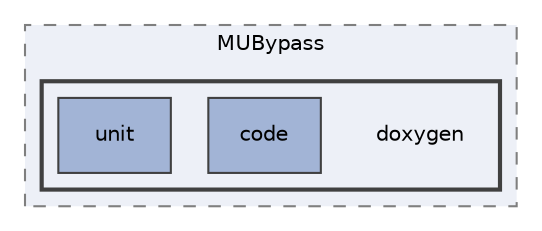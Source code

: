 digraph "/home/student/Документы/busigin/MUBypass/doxygen"
{
 // LATEX_PDF_SIZE
  edge [fontname="Helvetica",fontsize="10",labelfontname="Helvetica",labelfontsize="10"];
  node [fontname="Helvetica",fontsize="10",shape=record];
  compound=true
  subgraph clusterdir_c057549a5cc9bb0bc03389808a6a9091 {
    graph [ bgcolor="#edf0f7", pencolor="grey50", style="filled,dashed,", label="MUBypass", fontname="Helvetica", fontsize="10", URL="dir_c057549a5cc9bb0bc03389808a6a9091.html"]
  subgraph clusterdir_7e302c0f00752d8f2c20ded284fcfb05 {
    graph [ bgcolor="#edf0f7", pencolor="grey25", style="filled,bold,", label="", fontname="Helvetica", fontsize="10", URL="dir_7e302c0f00752d8f2c20ded284fcfb05.html"]
    dir_7e302c0f00752d8f2c20ded284fcfb05 [shape=plaintext, label="doxygen"];
  dir_c7bcc4426407ccb96a5a7fb8c7f046b0 [shape=box, label="code", style="filled,", fillcolor="#a2b4d6", color="grey25", URL="dir_c7bcc4426407ccb96a5a7fb8c7f046b0.html"];
  dir_046b05748ced62b5ba63113e6d7f3c81 [shape=box, label="unit", style="filled,", fillcolor="#a2b4d6", color="grey25", URL="dir_046b05748ced62b5ba63113e6d7f3c81.html"];
  }
  }
}
